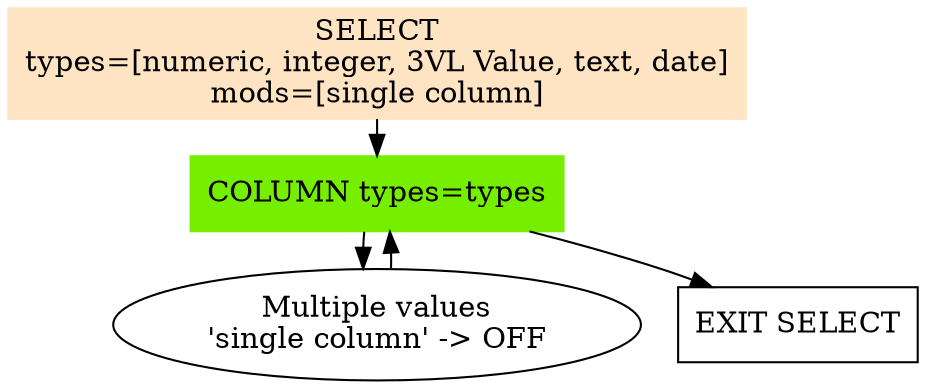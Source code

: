 digraph G {
    layout="dot"
    // nodesep="0.2"
    ranksep="0.25"
    // subgraph def_number {
    //     number [shape=parallelogram, label="number (types: [integer, numeric])", style=filled, color=lightblue]
    //     EXIT_number [label="EXIT number", shape=rectangle, color=gray, style=filled]

    //     number_literal[label="Literal Value"]
    //     number -> number_literal
    //     number_literal -> EXIT_number

    //     BinaryNumberOp[label="Binary operation"]
    //     call47_types [shape=rectangle, label="number | types=types", style=filled, color=royalblue]
    //     number -> BinaryNumberOp
    //     call48_types [shape=rectangle, label="number | types=types", style=filled, color=royalblue]
    //     BinaryNumberOp -> call48_types
    //     binary_number_plus [label="+"]
    //     call48_types -> binary_number_plus
    //     binary_number_plus -> call47_types
    //     binary_number_minus [label="-"]
    //     call48_types -> binary_number_minus
    //     binary_number_minus -> call47_types
    //     binary_number_mul [label="*"]
    //     call48_types -> binary_number_mul
    //     binary_number_mul -> call47_types
    //     binary_number_div [label="/"]
    //     call48_types -> binary_number_div
    //     binary_number_div -> call47_types
    //     call47_types -> EXIT_number

    //     number_string_position[label="POSITION | type=integer"]
    //     number -> number_string_position
    //     call2_types [shape=rectangle, label="text", style=filled, color=pink]
    //     number_string_position -> call2_types
    //     string_position_in [label="in"]
    //     call2_types -> string_position_in
    //     call3_types [shape=rectangle, label="text", style=filled, color=pink]
    //     string_position_in -> call3_types
    //     call3_types -> EXIT_number
    // }

    subgraph def_SELECT {
        SELECT [TYPES="[numeric, integer, 3VL Value, text, date]", MODS="[single column]", label="SELECT\ntypes=[numeric, integer, 3VL Value, text, date]\nmods=[single column]", shape=rectangle, style=filled, color=bisque]
        EXIT_SELECT [label="EXIT SELECT", shape=rectangle]

        SELECT_list_multiple_values[label="Multiple values\n'single column' -> OFF", modifier="single column", modifier_mode="off"]

        call54_types [label="COLUMN types=types", TYPES="[...]", shape=rectangle, style=filled, color=chartreuse2]
        SELECT -> call54_types

        call54_types -> SELECT_list_multiple_values
        call54_types -> EXIT_SELECT
        SELECT_list_multiple_values -> call54_types
    }
}